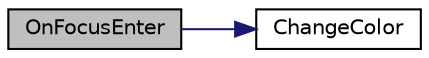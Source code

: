 digraph "OnFocusEnter"
{
 // INTERACTIVE_SVG=YES
 // LATEX_PDF_SIZE
  edge [fontname="Helvetica",fontsize="10",labelfontname="Helvetica",labelfontsize="10"];
  node [fontname="Helvetica",fontsize="10",shape=record];
  rankdir="LR";
  Node1 [label="OnFocusEnter",height=0.2,width=0.4,color="black", fillcolor="grey75", style="filled", fontcolor="black",tooltip="called, when the user gazes at the object. Applies FocusSizeFactor and FocusColor"];
  Node1 -> Node2 [color="midnightblue",fontsize="10",style="solid",fontname="Helvetica"];
  Node2 [label="ChangeColor",height=0.2,width=0.4,color="black", fillcolor="white", style="filled",URL="$class_mirage_x_r_1_1_task_station_controller.html#a7e1789acbfc272439a55a63e6ec0de68",tooltip="convenience method to apply a color to a renderer and all children's renderers."];
}
